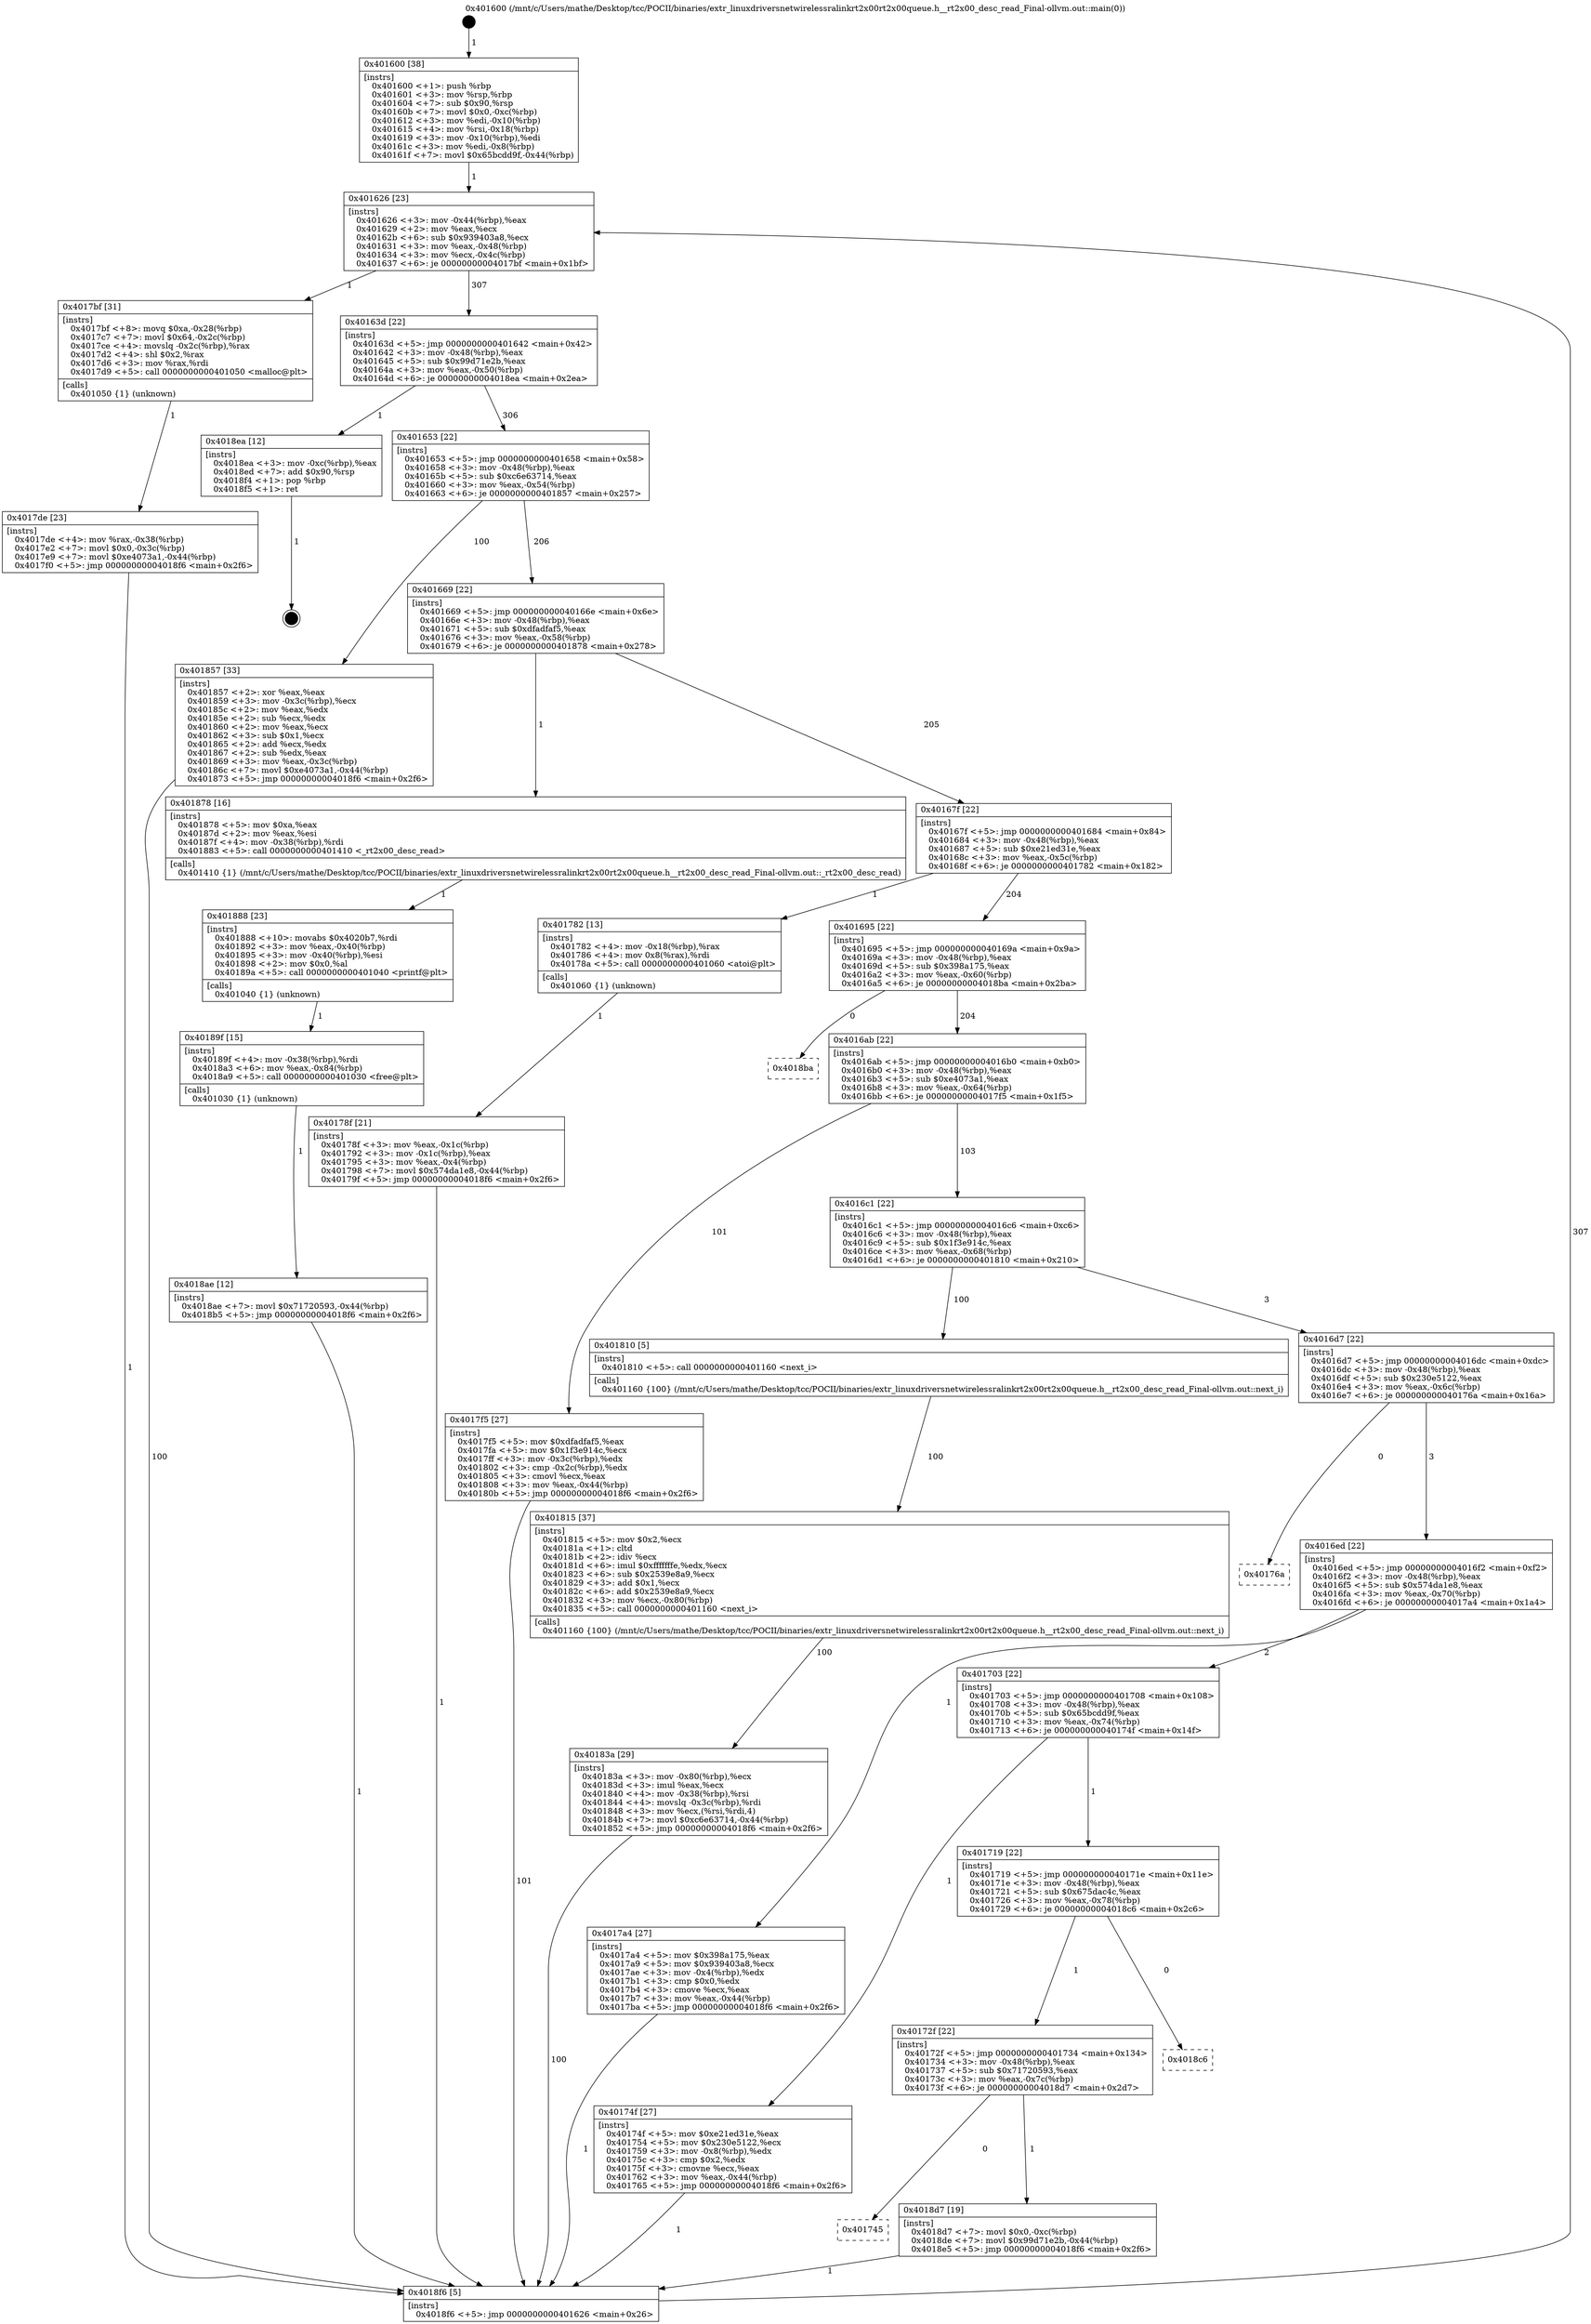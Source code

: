 digraph "0x401600" {
  label = "0x401600 (/mnt/c/Users/mathe/Desktop/tcc/POCII/binaries/extr_linuxdriversnetwirelessralinkrt2x00rt2x00queue.h__rt2x00_desc_read_Final-ollvm.out::main(0))"
  labelloc = "t"
  node[shape=record]

  Entry [label="",width=0.3,height=0.3,shape=circle,fillcolor=black,style=filled]
  "0x401626" [label="{
     0x401626 [23]\l
     | [instrs]\l
     &nbsp;&nbsp;0x401626 \<+3\>: mov -0x44(%rbp),%eax\l
     &nbsp;&nbsp;0x401629 \<+2\>: mov %eax,%ecx\l
     &nbsp;&nbsp;0x40162b \<+6\>: sub $0x939403a8,%ecx\l
     &nbsp;&nbsp;0x401631 \<+3\>: mov %eax,-0x48(%rbp)\l
     &nbsp;&nbsp;0x401634 \<+3\>: mov %ecx,-0x4c(%rbp)\l
     &nbsp;&nbsp;0x401637 \<+6\>: je 00000000004017bf \<main+0x1bf\>\l
  }"]
  "0x4017bf" [label="{
     0x4017bf [31]\l
     | [instrs]\l
     &nbsp;&nbsp;0x4017bf \<+8\>: movq $0xa,-0x28(%rbp)\l
     &nbsp;&nbsp;0x4017c7 \<+7\>: movl $0x64,-0x2c(%rbp)\l
     &nbsp;&nbsp;0x4017ce \<+4\>: movslq -0x2c(%rbp),%rax\l
     &nbsp;&nbsp;0x4017d2 \<+4\>: shl $0x2,%rax\l
     &nbsp;&nbsp;0x4017d6 \<+3\>: mov %rax,%rdi\l
     &nbsp;&nbsp;0x4017d9 \<+5\>: call 0000000000401050 \<malloc@plt\>\l
     | [calls]\l
     &nbsp;&nbsp;0x401050 \{1\} (unknown)\l
  }"]
  "0x40163d" [label="{
     0x40163d [22]\l
     | [instrs]\l
     &nbsp;&nbsp;0x40163d \<+5\>: jmp 0000000000401642 \<main+0x42\>\l
     &nbsp;&nbsp;0x401642 \<+3\>: mov -0x48(%rbp),%eax\l
     &nbsp;&nbsp;0x401645 \<+5\>: sub $0x99d71e2b,%eax\l
     &nbsp;&nbsp;0x40164a \<+3\>: mov %eax,-0x50(%rbp)\l
     &nbsp;&nbsp;0x40164d \<+6\>: je 00000000004018ea \<main+0x2ea\>\l
  }"]
  Exit [label="",width=0.3,height=0.3,shape=circle,fillcolor=black,style=filled,peripheries=2]
  "0x4018ea" [label="{
     0x4018ea [12]\l
     | [instrs]\l
     &nbsp;&nbsp;0x4018ea \<+3\>: mov -0xc(%rbp),%eax\l
     &nbsp;&nbsp;0x4018ed \<+7\>: add $0x90,%rsp\l
     &nbsp;&nbsp;0x4018f4 \<+1\>: pop %rbp\l
     &nbsp;&nbsp;0x4018f5 \<+1\>: ret\l
  }"]
  "0x401653" [label="{
     0x401653 [22]\l
     | [instrs]\l
     &nbsp;&nbsp;0x401653 \<+5\>: jmp 0000000000401658 \<main+0x58\>\l
     &nbsp;&nbsp;0x401658 \<+3\>: mov -0x48(%rbp),%eax\l
     &nbsp;&nbsp;0x40165b \<+5\>: sub $0xc6e63714,%eax\l
     &nbsp;&nbsp;0x401660 \<+3\>: mov %eax,-0x54(%rbp)\l
     &nbsp;&nbsp;0x401663 \<+6\>: je 0000000000401857 \<main+0x257\>\l
  }"]
  "0x401745" [label="{
     0x401745\l
  }", style=dashed]
  "0x401857" [label="{
     0x401857 [33]\l
     | [instrs]\l
     &nbsp;&nbsp;0x401857 \<+2\>: xor %eax,%eax\l
     &nbsp;&nbsp;0x401859 \<+3\>: mov -0x3c(%rbp),%ecx\l
     &nbsp;&nbsp;0x40185c \<+2\>: mov %eax,%edx\l
     &nbsp;&nbsp;0x40185e \<+2\>: sub %ecx,%edx\l
     &nbsp;&nbsp;0x401860 \<+2\>: mov %eax,%ecx\l
     &nbsp;&nbsp;0x401862 \<+3\>: sub $0x1,%ecx\l
     &nbsp;&nbsp;0x401865 \<+2\>: add %ecx,%edx\l
     &nbsp;&nbsp;0x401867 \<+2\>: sub %edx,%eax\l
     &nbsp;&nbsp;0x401869 \<+3\>: mov %eax,-0x3c(%rbp)\l
     &nbsp;&nbsp;0x40186c \<+7\>: movl $0xe4073a1,-0x44(%rbp)\l
     &nbsp;&nbsp;0x401873 \<+5\>: jmp 00000000004018f6 \<main+0x2f6\>\l
  }"]
  "0x401669" [label="{
     0x401669 [22]\l
     | [instrs]\l
     &nbsp;&nbsp;0x401669 \<+5\>: jmp 000000000040166e \<main+0x6e\>\l
     &nbsp;&nbsp;0x40166e \<+3\>: mov -0x48(%rbp),%eax\l
     &nbsp;&nbsp;0x401671 \<+5\>: sub $0xdfadfaf5,%eax\l
     &nbsp;&nbsp;0x401676 \<+3\>: mov %eax,-0x58(%rbp)\l
     &nbsp;&nbsp;0x401679 \<+6\>: je 0000000000401878 \<main+0x278\>\l
  }"]
  "0x4018d7" [label="{
     0x4018d7 [19]\l
     | [instrs]\l
     &nbsp;&nbsp;0x4018d7 \<+7\>: movl $0x0,-0xc(%rbp)\l
     &nbsp;&nbsp;0x4018de \<+7\>: movl $0x99d71e2b,-0x44(%rbp)\l
     &nbsp;&nbsp;0x4018e5 \<+5\>: jmp 00000000004018f6 \<main+0x2f6\>\l
  }"]
  "0x401878" [label="{
     0x401878 [16]\l
     | [instrs]\l
     &nbsp;&nbsp;0x401878 \<+5\>: mov $0xa,%eax\l
     &nbsp;&nbsp;0x40187d \<+2\>: mov %eax,%esi\l
     &nbsp;&nbsp;0x40187f \<+4\>: mov -0x38(%rbp),%rdi\l
     &nbsp;&nbsp;0x401883 \<+5\>: call 0000000000401410 \<_rt2x00_desc_read\>\l
     | [calls]\l
     &nbsp;&nbsp;0x401410 \{1\} (/mnt/c/Users/mathe/Desktop/tcc/POCII/binaries/extr_linuxdriversnetwirelessralinkrt2x00rt2x00queue.h__rt2x00_desc_read_Final-ollvm.out::_rt2x00_desc_read)\l
  }"]
  "0x40167f" [label="{
     0x40167f [22]\l
     | [instrs]\l
     &nbsp;&nbsp;0x40167f \<+5\>: jmp 0000000000401684 \<main+0x84\>\l
     &nbsp;&nbsp;0x401684 \<+3\>: mov -0x48(%rbp),%eax\l
     &nbsp;&nbsp;0x401687 \<+5\>: sub $0xe21ed31e,%eax\l
     &nbsp;&nbsp;0x40168c \<+3\>: mov %eax,-0x5c(%rbp)\l
     &nbsp;&nbsp;0x40168f \<+6\>: je 0000000000401782 \<main+0x182\>\l
  }"]
  "0x40172f" [label="{
     0x40172f [22]\l
     | [instrs]\l
     &nbsp;&nbsp;0x40172f \<+5\>: jmp 0000000000401734 \<main+0x134\>\l
     &nbsp;&nbsp;0x401734 \<+3\>: mov -0x48(%rbp),%eax\l
     &nbsp;&nbsp;0x401737 \<+5\>: sub $0x71720593,%eax\l
     &nbsp;&nbsp;0x40173c \<+3\>: mov %eax,-0x7c(%rbp)\l
     &nbsp;&nbsp;0x40173f \<+6\>: je 00000000004018d7 \<main+0x2d7\>\l
  }"]
  "0x401782" [label="{
     0x401782 [13]\l
     | [instrs]\l
     &nbsp;&nbsp;0x401782 \<+4\>: mov -0x18(%rbp),%rax\l
     &nbsp;&nbsp;0x401786 \<+4\>: mov 0x8(%rax),%rdi\l
     &nbsp;&nbsp;0x40178a \<+5\>: call 0000000000401060 \<atoi@plt\>\l
     | [calls]\l
     &nbsp;&nbsp;0x401060 \{1\} (unknown)\l
  }"]
  "0x401695" [label="{
     0x401695 [22]\l
     | [instrs]\l
     &nbsp;&nbsp;0x401695 \<+5\>: jmp 000000000040169a \<main+0x9a\>\l
     &nbsp;&nbsp;0x40169a \<+3\>: mov -0x48(%rbp),%eax\l
     &nbsp;&nbsp;0x40169d \<+5\>: sub $0x398a175,%eax\l
     &nbsp;&nbsp;0x4016a2 \<+3\>: mov %eax,-0x60(%rbp)\l
     &nbsp;&nbsp;0x4016a5 \<+6\>: je 00000000004018ba \<main+0x2ba\>\l
  }"]
  "0x4018c6" [label="{
     0x4018c6\l
  }", style=dashed]
  "0x4018ba" [label="{
     0x4018ba\l
  }", style=dashed]
  "0x4016ab" [label="{
     0x4016ab [22]\l
     | [instrs]\l
     &nbsp;&nbsp;0x4016ab \<+5\>: jmp 00000000004016b0 \<main+0xb0\>\l
     &nbsp;&nbsp;0x4016b0 \<+3\>: mov -0x48(%rbp),%eax\l
     &nbsp;&nbsp;0x4016b3 \<+5\>: sub $0xe4073a1,%eax\l
     &nbsp;&nbsp;0x4016b8 \<+3\>: mov %eax,-0x64(%rbp)\l
     &nbsp;&nbsp;0x4016bb \<+6\>: je 00000000004017f5 \<main+0x1f5\>\l
  }"]
  "0x4018ae" [label="{
     0x4018ae [12]\l
     | [instrs]\l
     &nbsp;&nbsp;0x4018ae \<+7\>: movl $0x71720593,-0x44(%rbp)\l
     &nbsp;&nbsp;0x4018b5 \<+5\>: jmp 00000000004018f6 \<main+0x2f6\>\l
  }"]
  "0x4017f5" [label="{
     0x4017f5 [27]\l
     | [instrs]\l
     &nbsp;&nbsp;0x4017f5 \<+5\>: mov $0xdfadfaf5,%eax\l
     &nbsp;&nbsp;0x4017fa \<+5\>: mov $0x1f3e914c,%ecx\l
     &nbsp;&nbsp;0x4017ff \<+3\>: mov -0x3c(%rbp),%edx\l
     &nbsp;&nbsp;0x401802 \<+3\>: cmp -0x2c(%rbp),%edx\l
     &nbsp;&nbsp;0x401805 \<+3\>: cmovl %ecx,%eax\l
     &nbsp;&nbsp;0x401808 \<+3\>: mov %eax,-0x44(%rbp)\l
     &nbsp;&nbsp;0x40180b \<+5\>: jmp 00000000004018f6 \<main+0x2f6\>\l
  }"]
  "0x4016c1" [label="{
     0x4016c1 [22]\l
     | [instrs]\l
     &nbsp;&nbsp;0x4016c1 \<+5\>: jmp 00000000004016c6 \<main+0xc6\>\l
     &nbsp;&nbsp;0x4016c6 \<+3\>: mov -0x48(%rbp),%eax\l
     &nbsp;&nbsp;0x4016c9 \<+5\>: sub $0x1f3e914c,%eax\l
     &nbsp;&nbsp;0x4016ce \<+3\>: mov %eax,-0x68(%rbp)\l
     &nbsp;&nbsp;0x4016d1 \<+6\>: je 0000000000401810 \<main+0x210\>\l
  }"]
  "0x40189f" [label="{
     0x40189f [15]\l
     | [instrs]\l
     &nbsp;&nbsp;0x40189f \<+4\>: mov -0x38(%rbp),%rdi\l
     &nbsp;&nbsp;0x4018a3 \<+6\>: mov %eax,-0x84(%rbp)\l
     &nbsp;&nbsp;0x4018a9 \<+5\>: call 0000000000401030 \<free@plt\>\l
     | [calls]\l
     &nbsp;&nbsp;0x401030 \{1\} (unknown)\l
  }"]
  "0x401810" [label="{
     0x401810 [5]\l
     | [instrs]\l
     &nbsp;&nbsp;0x401810 \<+5\>: call 0000000000401160 \<next_i\>\l
     | [calls]\l
     &nbsp;&nbsp;0x401160 \{100\} (/mnt/c/Users/mathe/Desktop/tcc/POCII/binaries/extr_linuxdriversnetwirelessralinkrt2x00rt2x00queue.h__rt2x00_desc_read_Final-ollvm.out::next_i)\l
  }"]
  "0x4016d7" [label="{
     0x4016d7 [22]\l
     | [instrs]\l
     &nbsp;&nbsp;0x4016d7 \<+5\>: jmp 00000000004016dc \<main+0xdc\>\l
     &nbsp;&nbsp;0x4016dc \<+3\>: mov -0x48(%rbp),%eax\l
     &nbsp;&nbsp;0x4016df \<+5\>: sub $0x230e5122,%eax\l
     &nbsp;&nbsp;0x4016e4 \<+3\>: mov %eax,-0x6c(%rbp)\l
     &nbsp;&nbsp;0x4016e7 \<+6\>: je 000000000040176a \<main+0x16a\>\l
  }"]
  "0x401888" [label="{
     0x401888 [23]\l
     | [instrs]\l
     &nbsp;&nbsp;0x401888 \<+10\>: movabs $0x4020b7,%rdi\l
     &nbsp;&nbsp;0x401892 \<+3\>: mov %eax,-0x40(%rbp)\l
     &nbsp;&nbsp;0x401895 \<+3\>: mov -0x40(%rbp),%esi\l
     &nbsp;&nbsp;0x401898 \<+2\>: mov $0x0,%al\l
     &nbsp;&nbsp;0x40189a \<+5\>: call 0000000000401040 \<printf@plt\>\l
     | [calls]\l
     &nbsp;&nbsp;0x401040 \{1\} (unknown)\l
  }"]
  "0x40176a" [label="{
     0x40176a\l
  }", style=dashed]
  "0x4016ed" [label="{
     0x4016ed [22]\l
     | [instrs]\l
     &nbsp;&nbsp;0x4016ed \<+5\>: jmp 00000000004016f2 \<main+0xf2\>\l
     &nbsp;&nbsp;0x4016f2 \<+3\>: mov -0x48(%rbp),%eax\l
     &nbsp;&nbsp;0x4016f5 \<+5\>: sub $0x574da1e8,%eax\l
     &nbsp;&nbsp;0x4016fa \<+3\>: mov %eax,-0x70(%rbp)\l
     &nbsp;&nbsp;0x4016fd \<+6\>: je 00000000004017a4 \<main+0x1a4\>\l
  }"]
  "0x40183a" [label="{
     0x40183a [29]\l
     | [instrs]\l
     &nbsp;&nbsp;0x40183a \<+3\>: mov -0x80(%rbp),%ecx\l
     &nbsp;&nbsp;0x40183d \<+3\>: imul %eax,%ecx\l
     &nbsp;&nbsp;0x401840 \<+4\>: mov -0x38(%rbp),%rsi\l
     &nbsp;&nbsp;0x401844 \<+4\>: movslq -0x3c(%rbp),%rdi\l
     &nbsp;&nbsp;0x401848 \<+3\>: mov %ecx,(%rsi,%rdi,4)\l
     &nbsp;&nbsp;0x40184b \<+7\>: movl $0xc6e63714,-0x44(%rbp)\l
     &nbsp;&nbsp;0x401852 \<+5\>: jmp 00000000004018f6 \<main+0x2f6\>\l
  }"]
  "0x4017a4" [label="{
     0x4017a4 [27]\l
     | [instrs]\l
     &nbsp;&nbsp;0x4017a4 \<+5\>: mov $0x398a175,%eax\l
     &nbsp;&nbsp;0x4017a9 \<+5\>: mov $0x939403a8,%ecx\l
     &nbsp;&nbsp;0x4017ae \<+3\>: mov -0x4(%rbp),%edx\l
     &nbsp;&nbsp;0x4017b1 \<+3\>: cmp $0x0,%edx\l
     &nbsp;&nbsp;0x4017b4 \<+3\>: cmove %ecx,%eax\l
     &nbsp;&nbsp;0x4017b7 \<+3\>: mov %eax,-0x44(%rbp)\l
     &nbsp;&nbsp;0x4017ba \<+5\>: jmp 00000000004018f6 \<main+0x2f6\>\l
  }"]
  "0x401703" [label="{
     0x401703 [22]\l
     | [instrs]\l
     &nbsp;&nbsp;0x401703 \<+5\>: jmp 0000000000401708 \<main+0x108\>\l
     &nbsp;&nbsp;0x401708 \<+3\>: mov -0x48(%rbp),%eax\l
     &nbsp;&nbsp;0x40170b \<+5\>: sub $0x65bcdd9f,%eax\l
     &nbsp;&nbsp;0x401710 \<+3\>: mov %eax,-0x74(%rbp)\l
     &nbsp;&nbsp;0x401713 \<+6\>: je 000000000040174f \<main+0x14f\>\l
  }"]
  "0x401815" [label="{
     0x401815 [37]\l
     | [instrs]\l
     &nbsp;&nbsp;0x401815 \<+5\>: mov $0x2,%ecx\l
     &nbsp;&nbsp;0x40181a \<+1\>: cltd\l
     &nbsp;&nbsp;0x40181b \<+2\>: idiv %ecx\l
     &nbsp;&nbsp;0x40181d \<+6\>: imul $0xfffffffe,%edx,%ecx\l
     &nbsp;&nbsp;0x401823 \<+6\>: sub $0x2539e8a9,%ecx\l
     &nbsp;&nbsp;0x401829 \<+3\>: add $0x1,%ecx\l
     &nbsp;&nbsp;0x40182c \<+6\>: add $0x2539e8a9,%ecx\l
     &nbsp;&nbsp;0x401832 \<+3\>: mov %ecx,-0x80(%rbp)\l
     &nbsp;&nbsp;0x401835 \<+5\>: call 0000000000401160 \<next_i\>\l
     | [calls]\l
     &nbsp;&nbsp;0x401160 \{100\} (/mnt/c/Users/mathe/Desktop/tcc/POCII/binaries/extr_linuxdriversnetwirelessralinkrt2x00rt2x00queue.h__rt2x00_desc_read_Final-ollvm.out::next_i)\l
  }"]
  "0x40174f" [label="{
     0x40174f [27]\l
     | [instrs]\l
     &nbsp;&nbsp;0x40174f \<+5\>: mov $0xe21ed31e,%eax\l
     &nbsp;&nbsp;0x401754 \<+5\>: mov $0x230e5122,%ecx\l
     &nbsp;&nbsp;0x401759 \<+3\>: mov -0x8(%rbp),%edx\l
     &nbsp;&nbsp;0x40175c \<+3\>: cmp $0x2,%edx\l
     &nbsp;&nbsp;0x40175f \<+3\>: cmovne %ecx,%eax\l
     &nbsp;&nbsp;0x401762 \<+3\>: mov %eax,-0x44(%rbp)\l
     &nbsp;&nbsp;0x401765 \<+5\>: jmp 00000000004018f6 \<main+0x2f6\>\l
  }"]
  "0x401719" [label="{
     0x401719 [22]\l
     | [instrs]\l
     &nbsp;&nbsp;0x401719 \<+5\>: jmp 000000000040171e \<main+0x11e\>\l
     &nbsp;&nbsp;0x40171e \<+3\>: mov -0x48(%rbp),%eax\l
     &nbsp;&nbsp;0x401721 \<+5\>: sub $0x675dac4c,%eax\l
     &nbsp;&nbsp;0x401726 \<+3\>: mov %eax,-0x78(%rbp)\l
     &nbsp;&nbsp;0x401729 \<+6\>: je 00000000004018c6 \<main+0x2c6\>\l
  }"]
  "0x4018f6" [label="{
     0x4018f6 [5]\l
     | [instrs]\l
     &nbsp;&nbsp;0x4018f6 \<+5\>: jmp 0000000000401626 \<main+0x26\>\l
  }"]
  "0x401600" [label="{
     0x401600 [38]\l
     | [instrs]\l
     &nbsp;&nbsp;0x401600 \<+1\>: push %rbp\l
     &nbsp;&nbsp;0x401601 \<+3\>: mov %rsp,%rbp\l
     &nbsp;&nbsp;0x401604 \<+7\>: sub $0x90,%rsp\l
     &nbsp;&nbsp;0x40160b \<+7\>: movl $0x0,-0xc(%rbp)\l
     &nbsp;&nbsp;0x401612 \<+3\>: mov %edi,-0x10(%rbp)\l
     &nbsp;&nbsp;0x401615 \<+4\>: mov %rsi,-0x18(%rbp)\l
     &nbsp;&nbsp;0x401619 \<+3\>: mov -0x10(%rbp),%edi\l
     &nbsp;&nbsp;0x40161c \<+3\>: mov %edi,-0x8(%rbp)\l
     &nbsp;&nbsp;0x40161f \<+7\>: movl $0x65bcdd9f,-0x44(%rbp)\l
  }"]
  "0x40178f" [label="{
     0x40178f [21]\l
     | [instrs]\l
     &nbsp;&nbsp;0x40178f \<+3\>: mov %eax,-0x1c(%rbp)\l
     &nbsp;&nbsp;0x401792 \<+3\>: mov -0x1c(%rbp),%eax\l
     &nbsp;&nbsp;0x401795 \<+3\>: mov %eax,-0x4(%rbp)\l
     &nbsp;&nbsp;0x401798 \<+7\>: movl $0x574da1e8,-0x44(%rbp)\l
     &nbsp;&nbsp;0x40179f \<+5\>: jmp 00000000004018f6 \<main+0x2f6\>\l
  }"]
  "0x4017de" [label="{
     0x4017de [23]\l
     | [instrs]\l
     &nbsp;&nbsp;0x4017de \<+4\>: mov %rax,-0x38(%rbp)\l
     &nbsp;&nbsp;0x4017e2 \<+7\>: movl $0x0,-0x3c(%rbp)\l
     &nbsp;&nbsp;0x4017e9 \<+7\>: movl $0xe4073a1,-0x44(%rbp)\l
     &nbsp;&nbsp;0x4017f0 \<+5\>: jmp 00000000004018f6 \<main+0x2f6\>\l
  }"]
  Entry -> "0x401600" [label=" 1"]
  "0x401626" -> "0x4017bf" [label=" 1"]
  "0x401626" -> "0x40163d" [label=" 307"]
  "0x4018ea" -> Exit [label=" 1"]
  "0x40163d" -> "0x4018ea" [label=" 1"]
  "0x40163d" -> "0x401653" [label=" 306"]
  "0x4018d7" -> "0x4018f6" [label=" 1"]
  "0x401653" -> "0x401857" [label=" 100"]
  "0x401653" -> "0x401669" [label=" 206"]
  "0x40172f" -> "0x401745" [label=" 0"]
  "0x401669" -> "0x401878" [label=" 1"]
  "0x401669" -> "0x40167f" [label=" 205"]
  "0x40172f" -> "0x4018d7" [label=" 1"]
  "0x40167f" -> "0x401782" [label=" 1"]
  "0x40167f" -> "0x401695" [label=" 204"]
  "0x401719" -> "0x40172f" [label=" 1"]
  "0x401695" -> "0x4018ba" [label=" 0"]
  "0x401695" -> "0x4016ab" [label=" 204"]
  "0x401719" -> "0x4018c6" [label=" 0"]
  "0x4016ab" -> "0x4017f5" [label=" 101"]
  "0x4016ab" -> "0x4016c1" [label=" 103"]
  "0x4018ae" -> "0x4018f6" [label=" 1"]
  "0x4016c1" -> "0x401810" [label=" 100"]
  "0x4016c1" -> "0x4016d7" [label=" 3"]
  "0x40189f" -> "0x4018ae" [label=" 1"]
  "0x4016d7" -> "0x40176a" [label=" 0"]
  "0x4016d7" -> "0x4016ed" [label=" 3"]
  "0x401888" -> "0x40189f" [label=" 1"]
  "0x4016ed" -> "0x4017a4" [label=" 1"]
  "0x4016ed" -> "0x401703" [label=" 2"]
  "0x401878" -> "0x401888" [label=" 1"]
  "0x401703" -> "0x40174f" [label=" 1"]
  "0x401703" -> "0x401719" [label=" 1"]
  "0x40174f" -> "0x4018f6" [label=" 1"]
  "0x401600" -> "0x401626" [label=" 1"]
  "0x4018f6" -> "0x401626" [label=" 307"]
  "0x401782" -> "0x40178f" [label=" 1"]
  "0x40178f" -> "0x4018f6" [label=" 1"]
  "0x4017a4" -> "0x4018f6" [label=" 1"]
  "0x4017bf" -> "0x4017de" [label=" 1"]
  "0x4017de" -> "0x4018f6" [label=" 1"]
  "0x4017f5" -> "0x4018f6" [label=" 101"]
  "0x401810" -> "0x401815" [label=" 100"]
  "0x401815" -> "0x40183a" [label=" 100"]
  "0x40183a" -> "0x4018f6" [label=" 100"]
  "0x401857" -> "0x4018f6" [label=" 100"]
}
